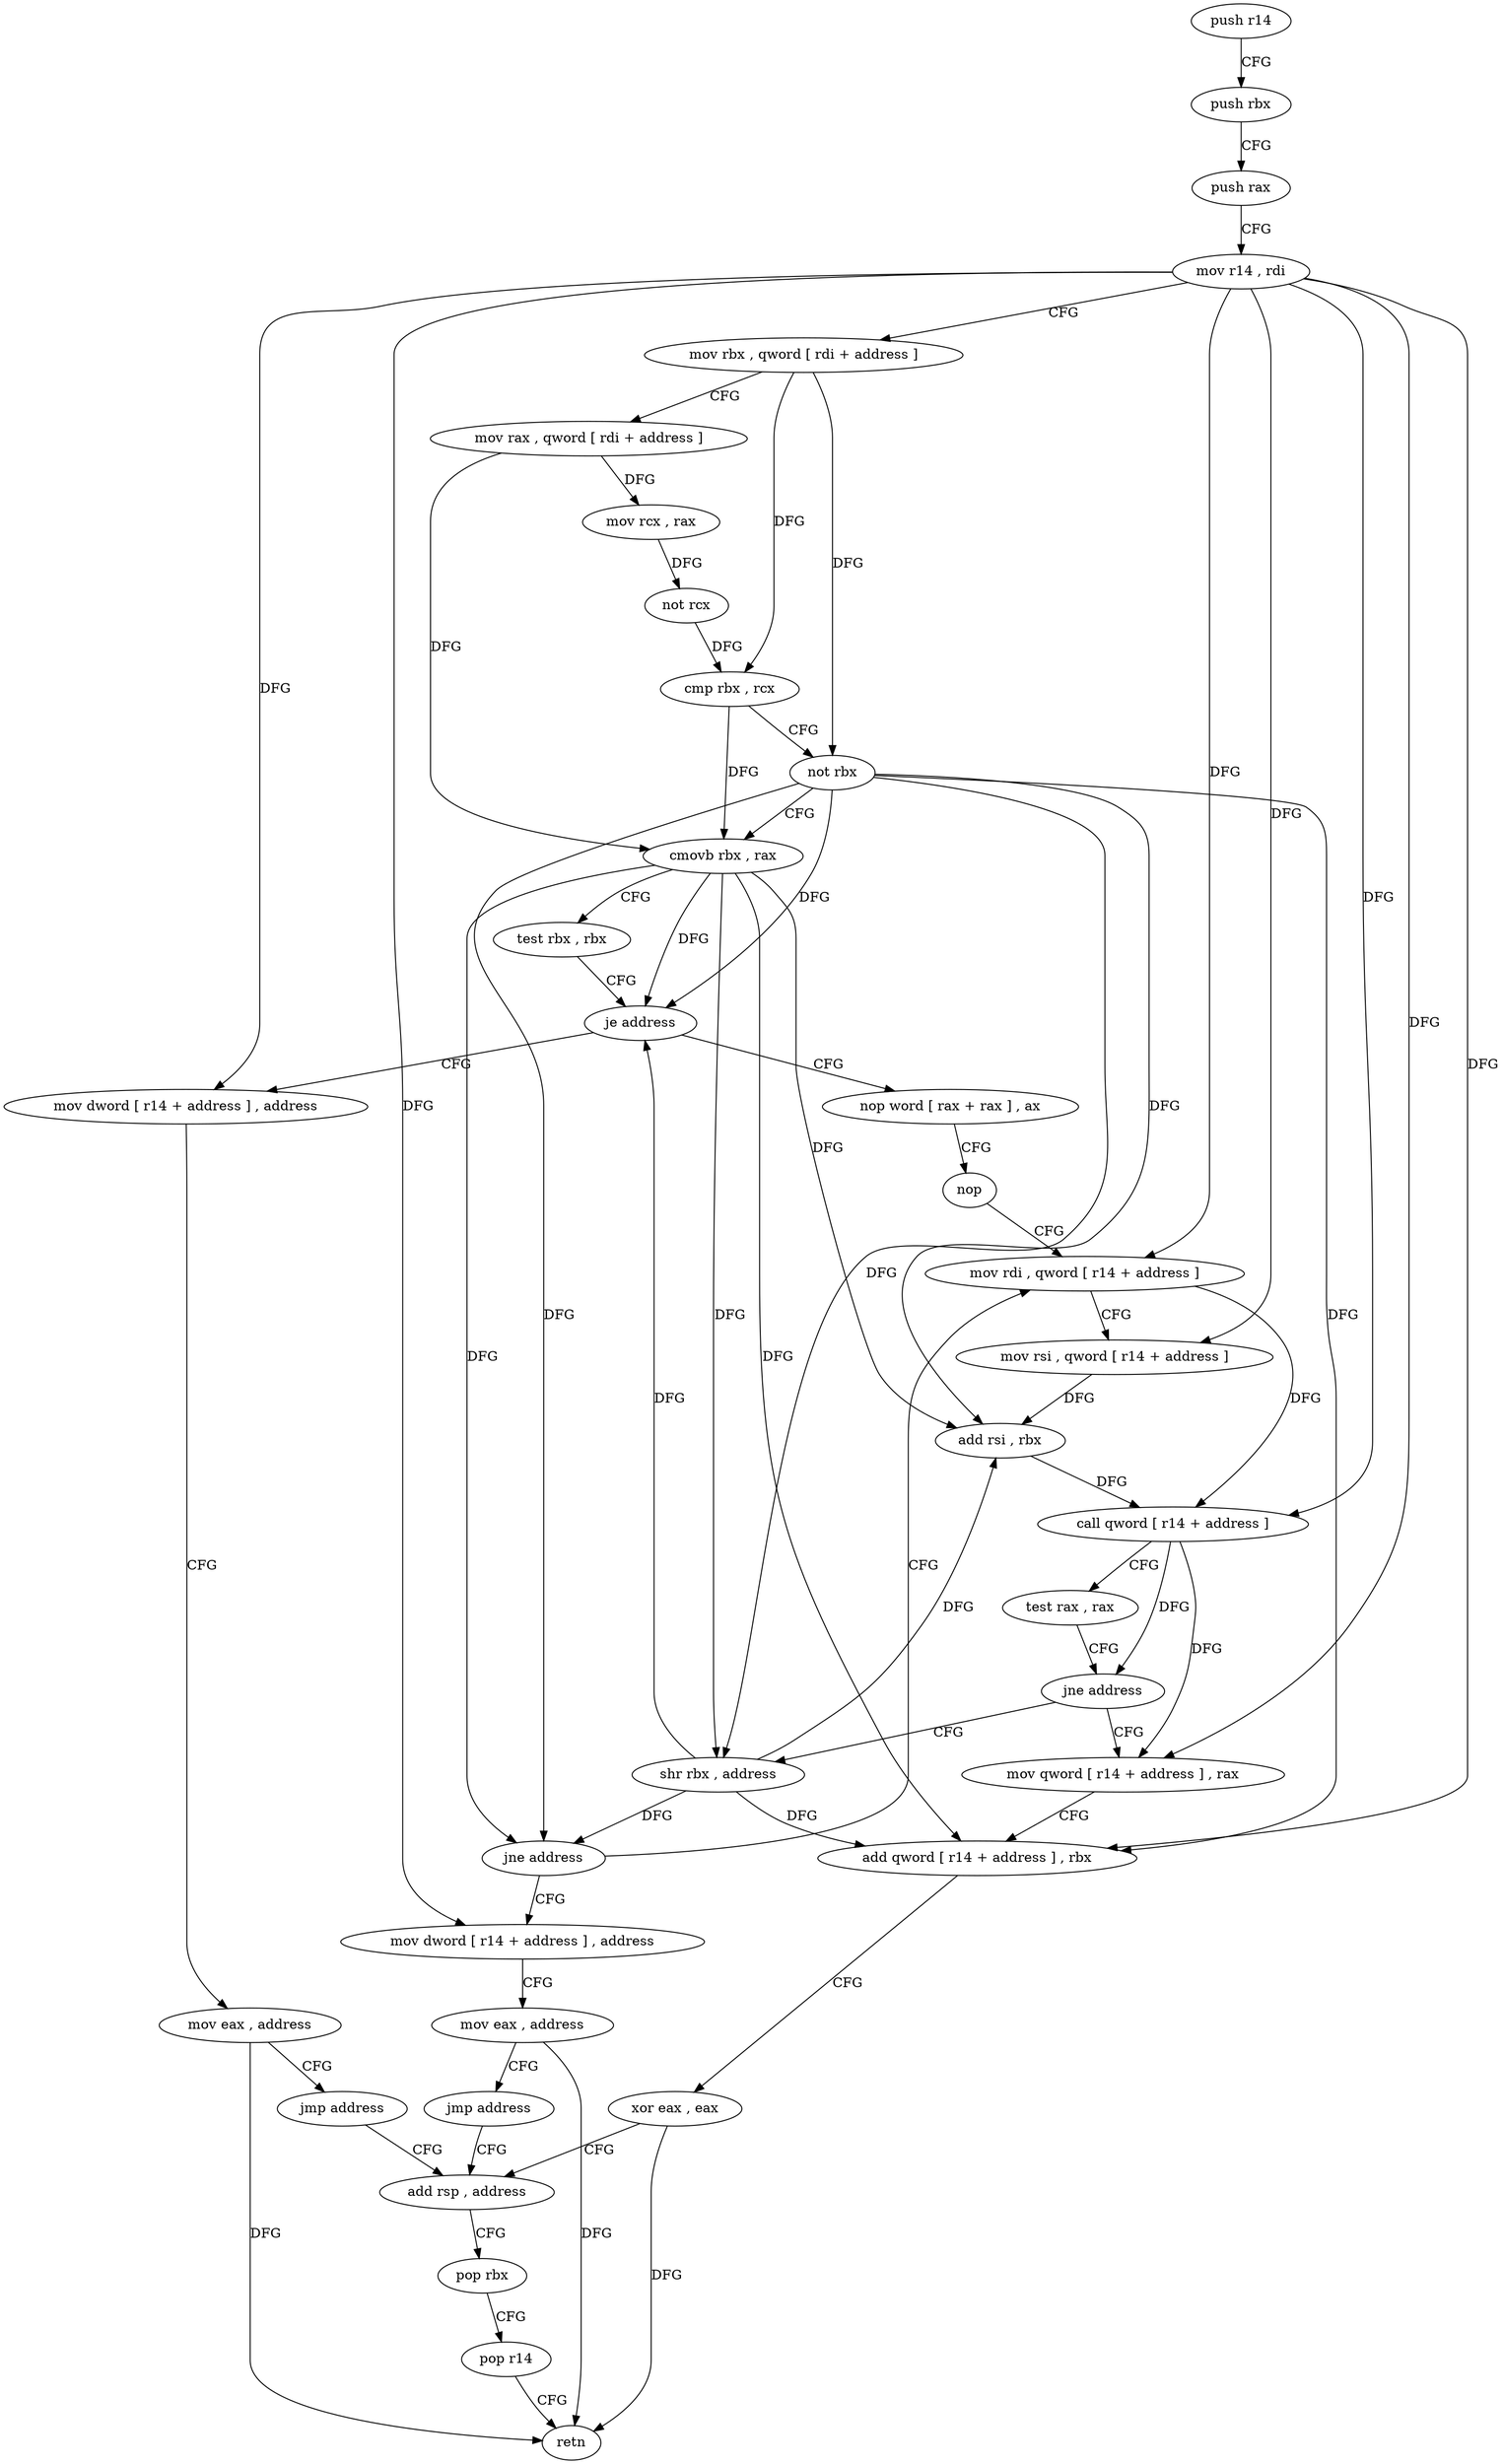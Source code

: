 digraph "func" {
"4297216" [label = "push r14" ]
"4297218" [label = "push rbx" ]
"4297219" [label = "push rax" ]
"4297220" [label = "mov r14 , rdi" ]
"4297223" [label = "mov rbx , qword [ rdi + address ]" ]
"4297227" [label = "mov rax , qword [ rdi + address ]" ]
"4297231" [label = "mov rcx , rax" ]
"4297234" [label = "not rcx" ]
"4297237" [label = "cmp rbx , rcx" ]
"4297240" [label = "not rbx" ]
"4297243" [label = "cmovb rbx , rax" ]
"4297247" [label = "test rbx , rbx" ]
"4297250" [label = "je address" ]
"4297304" [label = "mov dword [ r14 + address ] , address" ]
"4297252" [label = "nop word [ rax + rax ] , ax" ]
"4297312" [label = "mov eax , address" ]
"4297317" [label = "jmp address" ]
"4297329" [label = "add rsp , address" ]
"4297262" [label = "nop" ]
"4297264" [label = "mov rdi , qword [ r14 + address ]" ]
"4297333" [label = "pop rbx" ]
"4297334" [label = "pop r14" ]
"4297336" [label = "retn" ]
"4297319" [label = "mov qword [ r14 + address ] , rax" ]
"4297323" [label = "add qword [ r14 + address ] , rbx" ]
"4297327" [label = "xor eax , eax" ]
"4297284" [label = "shr rbx , address" ]
"4297287" [label = "jne address" ]
"4297289" [label = "mov dword [ r14 + address ] , address" ]
"4297268" [label = "mov rsi , qword [ r14 + address ]" ]
"4297272" [label = "add rsi , rbx" ]
"4297275" [label = "call qword [ r14 + address ]" ]
"4297279" [label = "test rax , rax" ]
"4297282" [label = "jne address" ]
"4297297" [label = "mov eax , address" ]
"4297302" [label = "jmp address" ]
"4297216" -> "4297218" [ label = "CFG" ]
"4297218" -> "4297219" [ label = "CFG" ]
"4297219" -> "4297220" [ label = "CFG" ]
"4297220" -> "4297223" [ label = "CFG" ]
"4297220" -> "4297304" [ label = "DFG" ]
"4297220" -> "4297264" [ label = "DFG" ]
"4297220" -> "4297268" [ label = "DFG" ]
"4297220" -> "4297275" [ label = "DFG" ]
"4297220" -> "4297319" [ label = "DFG" ]
"4297220" -> "4297323" [ label = "DFG" ]
"4297220" -> "4297289" [ label = "DFG" ]
"4297223" -> "4297227" [ label = "CFG" ]
"4297223" -> "4297237" [ label = "DFG" ]
"4297223" -> "4297240" [ label = "DFG" ]
"4297227" -> "4297231" [ label = "DFG" ]
"4297227" -> "4297243" [ label = "DFG" ]
"4297231" -> "4297234" [ label = "DFG" ]
"4297234" -> "4297237" [ label = "DFG" ]
"4297237" -> "4297240" [ label = "CFG" ]
"4297237" -> "4297243" [ label = "DFG" ]
"4297240" -> "4297243" [ label = "CFG" ]
"4297240" -> "4297250" [ label = "DFG" ]
"4297240" -> "4297272" [ label = "DFG" ]
"4297240" -> "4297323" [ label = "DFG" ]
"4297240" -> "4297284" [ label = "DFG" ]
"4297240" -> "4297287" [ label = "DFG" ]
"4297243" -> "4297247" [ label = "CFG" ]
"4297243" -> "4297250" [ label = "DFG" ]
"4297243" -> "4297272" [ label = "DFG" ]
"4297243" -> "4297323" [ label = "DFG" ]
"4297243" -> "4297284" [ label = "DFG" ]
"4297243" -> "4297287" [ label = "DFG" ]
"4297247" -> "4297250" [ label = "CFG" ]
"4297250" -> "4297304" [ label = "CFG" ]
"4297250" -> "4297252" [ label = "CFG" ]
"4297304" -> "4297312" [ label = "CFG" ]
"4297252" -> "4297262" [ label = "CFG" ]
"4297312" -> "4297317" [ label = "CFG" ]
"4297312" -> "4297336" [ label = "DFG" ]
"4297317" -> "4297329" [ label = "CFG" ]
"4297329" -> "4297333" [ label = "CFG" ]
"4297262" -> "4297264" [ label = "CFG" ]
"4297264" -> "4297268" [ label = "CFG" ]
"4297264" -> "4297275" [ label = "DFG" ]
"4297333" -> "4297334" [ label = "CFG" ]
"4297334" -> "4297336" [ label = "CFG" ]
"4297319" -> "4297323" [ label = "CFG" ]
"4297323" -> "4297327" [ label = "CFG" ]
"4297327" -> "4297329" [ label = "CFG" ]
"4297327" -> "4297336" [ label = "DFG" ]
"4297284" -> "4297287" [ label = "DFG" ]
"4297284" -> "4297250" [ label = "DFG" ]
"4297284" -> "4297272" [ label = "DFG" ]
"4297284" -> "4297323" [ label = "DFG" ]
"4297287" -> "4297264" [ label = "CFG" ]
"4297287" -> "4297289" [ label = "CFG" ]
"4297289" -> "4297297" [ label = "CFG" ]
"4297268" -> "4297272" [ label = "DFG" ]
"4297272" -> "4297275" [ label = "DFG" ]
"4297275" -> "4297279" [ label = "CFG" ]
"4297275" -> "4297282" [ label = "DFG" ]
"4297275" -> "4297319" [ label = "DFG" ]
"4297279" -> "4297282" [ label = "CFG" ]
"4297282" -> "4297319" [ label = "CFG" ]
"4297282" -> "4297284" [ label = "CFG" ]
"4297297" -> "4297302" [ label = "CFG" ]
"4297297" -> "4297336" [ label = "DFG" ]
"4297302" -> "4297329" [ label = "CFG" ]
}
